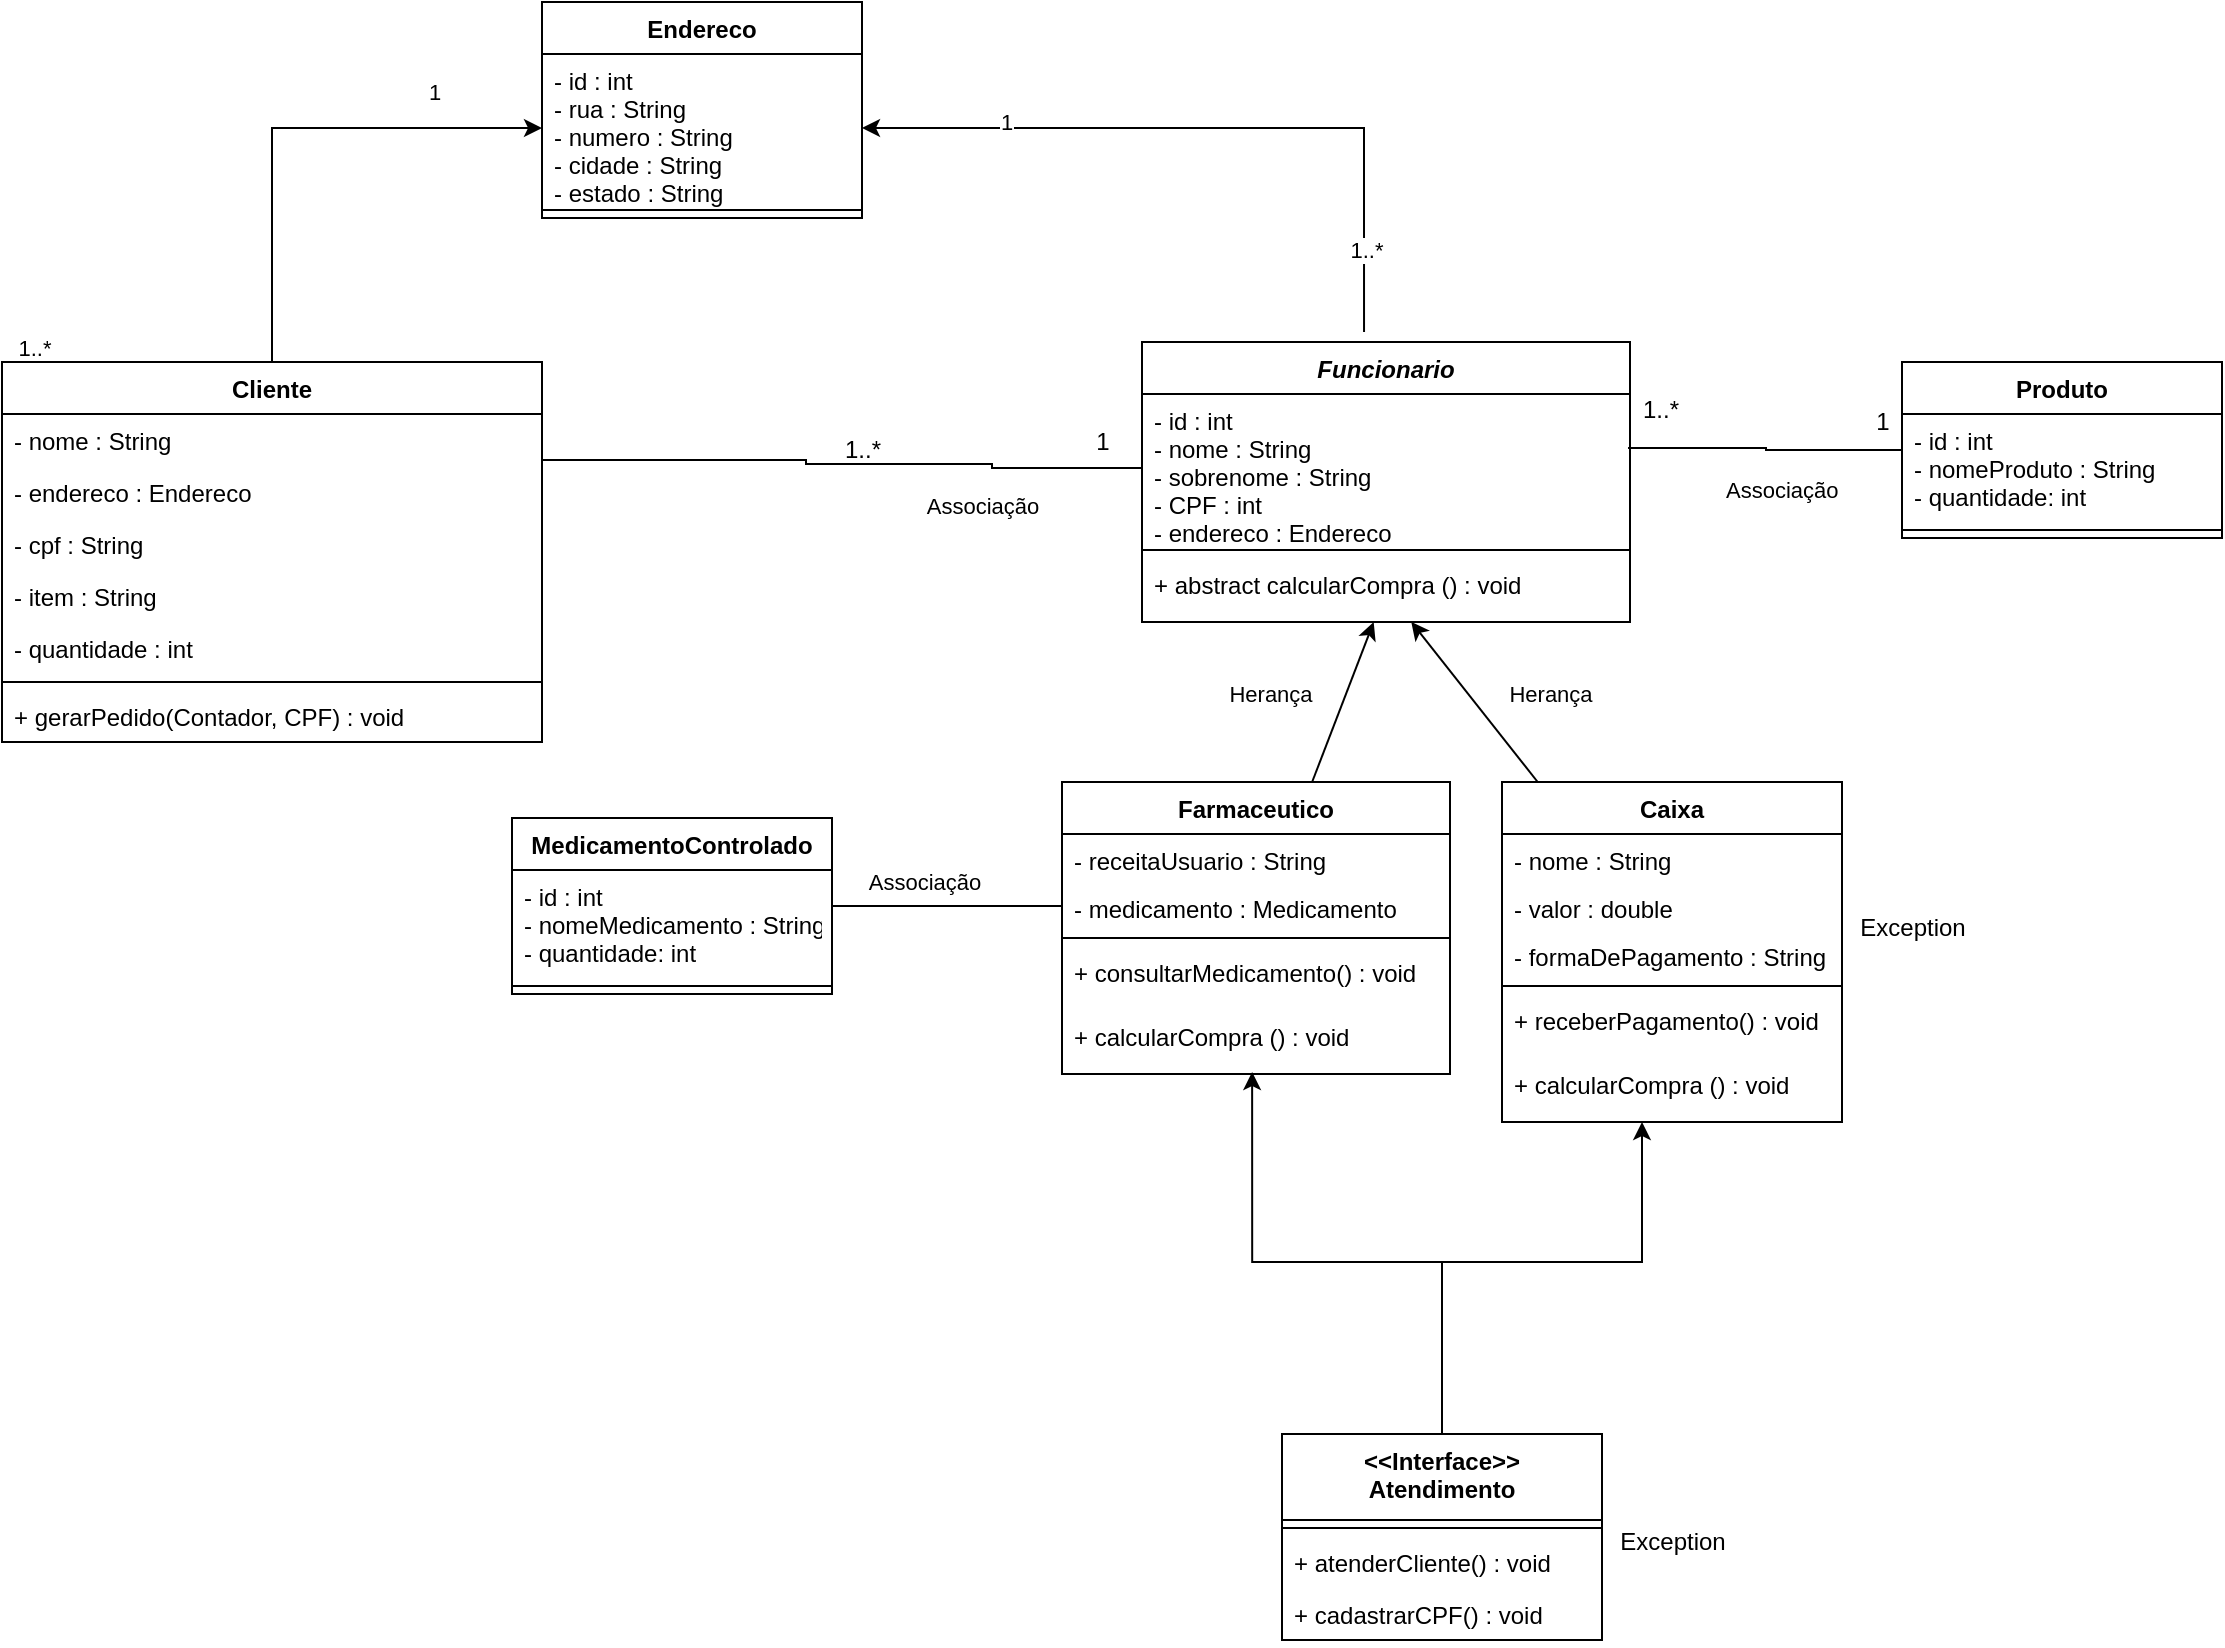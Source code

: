 <mxfile version="15.7.3" type="device"><diagram id="diWIjokEVldaSQmpdYwe" name="Page-1"><mxGraphModel dx="2249" dy="865" grid="1" gridSize="10" guides="1" tooltips="1" connect="1" arrows="1" fold="1" page="1" pageScale="1" pageWidth="827" pageHeight="1169" math="0" shadow="0"><root><mxCell id="0"/><mxCell id="1" parent="0"/><mxCell id="p-Hr0b5zoJxW8YfTTq9g-3" value="Funcionario" style="swimlane;fontStyle=3;align=center;verticalAlign=top;childLayout=stackLayout;horizontal=1;startSize=26;horizontalStack=0;resizeParent=1;resizeParentMax=0;resizeLast=0;collapsible=1;marginBottom=0;" parent="1" vertex="1"><mxGeometry x="250" y="170" width="244" height="140" as="geometry"/></mxCell><mxCell id="p-Hr0b5zoJxW8YfTTq9g-4" value="- id : int&#10;- nome : String&#10;- sobrenome : String&#10;- CPF : int&#10;- endereco : Endereco" style="text;strokeColor=none;fillColor=none;align=left;verticalAlign=top;spacingLeft=4;spacingRight=4;overflow=hidden;rotatable=0;points=[[0,0.5],[1,0.5]];portConstraint=eastwest;" parent="p-Hr0b5zoJxW8YfTTq9g-3" vertex="1"><mxGeometry y="26" width="244" height="74" as="geometry"/></mxCell><mxCell id="p-Hr0b5zoJxW8YfTTq9g-5" value="" style="line;strokeWidth=1;fillColor=none;align=left;verticalAlign=middle;spacingTop=-1;spacingLeft=3;spacingRight=3;rotatable=0;labelPosition=right;points=[];portConstraint=eastwest;" parent="p-Hr0b5zoJxW8YfTTq9g-3" vertex="1"><mxGeometry y="100" width="244" height="8" as="geometry"/></mxCell><mxCell id="p-Hr0b5zoJxW8YfTTq9g-6" value="+ abstract calcularCompra () : void" style="text;strokeColor=none;fillColor=none;align=left;verticalAlign=top;spacingLeft=4;spacingRight=4;overflow=hidden;rotatable=0;points=[[0,0.5],[1,0.5]];portConstraint=eastwest;" parent="p-Hr0b5zoJxW8YfTTq9g-3" vertex="1"><mxGeometry y="108" width="244" height="32" as="geometry"/></mxCell><mxCell id="p-Hr0b5zoJxW8YfTTq9g-11" style="edgeStyle=orthogonalEdgeStyle;rounded=0;orthogonalLoop=1;jettySize=auto;html=1;endArrow=classic;endFill=1;startArrow=none;startFill=0;exitX=0.455;exitY=-0.036;exitDx=0;exitDy=0;exitPerimeter=0;" parent="1" source="p-Hr0b5zoJxW8YfTTq9g-3" target="p-Hr0b5zoJxW8YfTTq9g-13" edge="1"><mxGeometry relative="1" as="geometry"><mxPoint x="640" y="238" as="targetPoint"/></mxGeometry></mxCell><mxCell id="p-Hr0b5zoJxW8YfTTq9g-36" value="1..*" style="edgeLabel;html=1;align=center;verticalAlign=middle;resizable=0;points=[];" parent="p-Hr0b5zoJxW8YfTTq9g-11" vertex="1" connectable="0"><mxGeometry x="-0.822" y="-1" relative="1" as="geometry"><mxPoint y="-10" as="offset"/></mxGeometry></mxCell><mxCell id="p-Hr0b5zoJxW8YfTTq9g-37" value="1" style="edgeLabel;html=1;align=center;verticalAlign=middle;resizable=0;points=[];" parent="p-Hr0b5zoJxW8YfTTq9g-11" vertex="1" connectable="0"><mxGeometry x="0.671" y="3" relative="1" as="geometry"><mxPoint x="14" y="-6" as="offset"/></mxGeometry></mxCell><mxCell id="p-Hr0b5zoJxW8YfTTq9g-12" value="Endereco" style="swimlane;fontStyle=1;align=center;verticalAlign=top;childLayout=stackLayout;horizontal=1;startSize=26;horizontalStack=0;resizeParent=1;resizeParentMax=0;resizeLast=0;collapsible=1;marginBottom=0;" parent="1" vertex="1"><mxGeometry x="-50" width="160" height="108" as="geometry"/></mxCell><mxCell id="p-Hr0b5zoJxW8YfTTq9g-13" value="- id : int&#10;- rua : String&#10;- numero : String&#10;- cidade : String&#10;- estado : String" style="text;strokeColor=none;fillColor=none;align=left;verticalAlign=top;spacingLeft=4;spacingRight=4;overflow=hidden;rotatable=0;points=[[0,0.5],[1,0.5]];portConstraint=eastwest;" parent="p-Hr0b5zoJxW8YfTTq9g-12" vertex="1"><mxGeometry y="26" width="160" height="74" as="geometry"/></mxCell><mxCell id="p-Hr0b5zoJxW8YfTTq9g-14" value="" style="line;strokeWidth=1;fillColor=none;align=left;verticalAlign=middle;spacingTop=-1;spacingLeft=3;spacingRight=3;rotatable=0;labelPosition=right;points=[];portConstraint=eastwest;" parent="p-Hr0b5zoJxW8YfTTq9g-12" vertex="1"><mxGeometry y="100" width="160" height="8" as="geometry"/></mxCell><mxCell id="p-Hr0b5zoJxW8YfTTq9g-24" style="rounded=0;orthogonalLoop=1;jettySize=auto;html=1;startArrow=none;startFill=0;endArrow=classic;endFill=1;" parent="1" source="p-Hr0b5zoJxW8YfTTq9g-16" target="p-Hr0b5zoJxW8YfTTq9g-6" edge="1"><mxGeometry relative="1" as="geometry"><mxPoint x="350.04" y="344.016" as="targetPoint"/></mxGeometry></mxCell><mxCell id="p-Hr0b5zoJxW8YfTTq9g-16" value="Farmaceutico" style="swimlane;fontStyle=1;align=center;verticalAlign=top;childLayout=stackLayout;horizontal=1;startSize=26;horizontalStack=0;resizeParent=1;resizeParentMax=0;resizeLast=0;collapsible=1;marginBottom=0;" parent="1" vertex="1"><mxGeometry x="210" y="390" width="194" height="146" as="geometry"/></mxCell><mxCell id="p-Hr0b5zoJxW8YfTTq9g-17" value="- receitaUsuario : String" style="text;strokeColor=none;fillColor=none;align=left;verticalAlign=top;spacingLeft=4;spacingRight=4;overflow=hidden;rotatable=0;points=[[0,0.5],[1,0.5]];portConstraint=eastwest;" parent="p-Hr0b5zoJxW8YfTTq9g-16" vertex="1"><mxGeometry y="26" width="194" height="24" as="geometry"/></mxCell><mxCell id="bArypDIX_VWwUcA_DalD-16" value="- medicamento : Medicamento" style="text;strokeColor=none;fillColor=none;align=left;verticalAlign=top;spacingLeft=4;spacingRight=4;overflow=hidden;rotatable=0;points=[[0,0.5],[1,0.5]];portConstraint=eastwest;" vertex="1" parent="p-Hr0b5zoJxW8YfTTq9g-16"><mxGeometry y="50" width="194" height="24" as="geometry"/></mxCell><mxCell id="p-Hr0b5zoJxW8YfTTq9g-18" value="" style="line;strokeWidth=1;fillColor=none;align=left;verticalAlign=middle;spacingTop=-1;spacingLeft=3;spacingRight=3;rotatable=0;labelPosition=right;points=[];portConstraint=eastwest;" parent="p-Hr0b5zoJxW8YfTTq9g-16" vertex="1"><mxGeometry y="74" width="194" height="8" as="geometry"/></mxCell><mxCell id="p-Hr0b5zoJxW8YfTTq9g-19" value="+ consultarMedicamento() : void" style="text;strokeColor=none;fillColor=none;align=left;verticalAlign=top;spacingLeft=4;spacingRight=4;overflow=hidden;rotatable=0;points=[[0,0.5],[1,0.5]];portConstraint=eastwest;" parent="p-Hr0b5zoJxW8YfTTq9g-16" vertex="1"><mxGeometry y="82" width="194" height="32" as="geometry"/></mxCell><mxCell id="bArypDIX_VWwUcA_DalD-17" value="+ calcularCompra () : void" style="text;strokeColor=none;fillColor=none;align=left;verticalAlign=top;spacingLeft=4;spacingRight=4;overflow=hidden;rotatable=0;points=[[0,0.5],[1,0.5]];portConstraint=eastwest;" vertex="1" parent="p-Hr0b5zoJxW8YfTTq9g-16"><mxGeometry y="114" width="194" height="32" as="geometry"/></mxCell><mxCell id="p-Hr0b5zoJxW8YfTTq9g-25" style="edgeStyle=none;rounded=0;orthogonalLoop=1;jettySize=auto;html=1;startArrow=none;startFill=0;endArrow=classic;endFill=1;" parent="1" source="p-Hr0b5zoJxW8YfTTq9g-20" target="p-Hr0b5zoJxW8YfTTq9g-6" edge="1"><mxGeometry relative="1" as="geometry"><mxPoint x="400" y="340" as="targetPoint"/></mxGeometry></mxCell><mxCell id="p-Hr0b5zoJxW8YfTTq9g-20" value="Caixa" style="swimlane;fontStyle=1;align=center;verticalAlign=top;childLayout=stackLayout;horizontal=1;startSize=26;horizontalStack=0;resizeParent=1;resizeParentMax=0;resizeLast=0;collapsible=1;marginBottom=0;" parent="1" vertex="1"><mxGeometry x="430" y="390" width="170" height="170" as="geometry"/></mxCell><mxCell id="bArypDIX_VWwUcA_DalD-13" value="- nome : String" style="text;strokeColor=none;fillColor=none;align=left;verticalAlign=top;spacingLeft=4;spacingRight=4;overflow=hidden;rotatable=0;points=[[0,0.5],[1,0.5]];portConstraint=eastwest;" vertex="1" parent="p-Hr0b5zoJxW8YfTTq9g-20"><mxGeometry y="26" width="170" height="24" as="geometry"/></mxCell><mxCell id="bArypDIX_VWwUcA_DalD-15" value="- valor : double" style="text;strokeColor=none;fillColor=none;align=left;verticalAlign=top;spacingLeft=4;spacingRight=4;overflow=hidden;rotatable=0;points=[[0,0.5],[1,0.5]];portConstraint=eastwest;" vertex="1" parent="p-Hr0b5zoJxW8YfTTq9g-20"><mxGeometry y="50" width="170" height="24" as="geometry"/></mxCell><mxCell id="bArypDIX_VWwUcA_DalD-14" value="- formaDePagamento : String" style="text;strokeColor=none;fillColor=none;align=left;verticalAlign=top;spacingLeft=4;spacingRight=4;overflow=hidden;rotatable=0;points=[[0,0.5],[1,0.5]];portConstraint=eastwest;" vertex="1" parent="p-Hr0b5zoJxW8YfTTq9g-20"><mxGeometry y="74" width="170" height="24" as="geometry"/></mxCell><mxCell id="p-Hr0b5zoJxW8YfTTq9g-22" value="" style="line;strokeWidth=1;fillColor=none;align=left;verticalAlign=middle;spacingTop=-1;spacingLeft=3;spacingRight=3;rotatable=0;labelPosition=right;points=[];portConstraint=eastwest;" parent="p-Hr0b5zoJxW8YfTTq9g-20" vertex="1"><mxGeometry y="98" width="170" height="8" as="geometry"/></mxCell><mxCell id="p-Hr0b5zoJxW8YfTTq9g-23" value="+ receberPagamento() : void" style="text;strokeColor=none;fillColor=none;align=left;verticalAlign=top;spacingLeft=4;spacingRight=4;overflow=hidden;rotatable=0;points=[[0,0.5],[1,0.5]];portConstraint=eastwest;" parent="p-Hr0b5zoJxW8YfTTq9g-20" vertex="1"><mxGeometry y="106" width="170" height="32" as="geometry"/></mxCell><mxCell id="bArypDIX_VWwUcA_DalD-18" value="+ calcularCompra () : void" style="text;strokeColor=none;fillColor=none;align=left;verticalAlign=top;spacingLeft=4;spacingRight=4;overflow=hidden;rotatable=0;points=[[0,0.5],[1,0.5]];portConstraint=eastwest;" vertex="1" parent="p-Hr0b5zoJxW8YfTTq9g-20"><mxGeometry y="138" width="170" height="32" as="geometry"/></mxCell><mxCell id="p-Hr0b5zoJxW8YfTTq9g-30" style="edgeStyle=none;rounded=0;orthogonalLoop=1;jettySize=auto;html=1;startArrow=none;startFill=0;endArrow=none;endFill=0;entryX=0;entryY=0.5;entryDx=0;entryDy=0;" parent="1" source="p-Hr0b5zoJxW8YfTTq9g-26" target="bArypDIX_VWwUcA_DalD-16" edge="1"><mxGeometry relative="1" as="geometry"><mxPoint x="300" y="630" as="targetPoint"/></mxGeometry></mxCell><mxCell id="p-Hr0b5zoJxW8YfTTq9g-26" value="MedicamentoControlado" style="swimlane;fontStyle=1;align=center;verticalAlign=top;childLayout=stackLayout;horizontal=1;startSize=26;horizontalStack=0;resizeParent=1;resizeParentMax=0;resizeLast=0;collapsible=1;marginBottom=0;" parent="1" vertex="1"><mxGeometry x="-65" y="408" width="160" height="88" as="geometry"/></mxCell><mxCell id="p-Hr0b5zoJxW8YfTTq9g-27" value="- id : int&#10;- nomeMedicamento : String&#10;- quantidade: int" style="text;strokeColor=none;fillColor=none;align=left;verticalAlign=top;spacingLeft=4;spacingRight=4;overflow=hidden;rotatable=0;points=[[0,0.5],[1,0.5]];portConstraint=eastwest;" parent="p-Hr0b5zoJxW8YfTTq9g-26" vertex="1"><mxGeometry y="26" width="160" height="54" as="geometry"/></mxCell><mxCell id="p-Hr0b5zoJxW8YfTTq9g-28" value="" style="line;strokeWidth=1;fillColor=none;align=left;verticalAlign=middle;spacingTop=-1;spacingLeft=3;spacingRight=3;rotatable=0;labelPosition=right;points=[];portConstraint=eastwest;" parent="p-Hr0b5zoJxW8YfTTq9g-26" vertex="1"><mxGeometry y="80" width="160" height="8" as="geometry"/></mxCell><mxCell id="p-Hr0b5zoJxW8YfTTq9g-33" value="Herança" style="edgeLabel;html=1;align=center;verticalAlign=middle;resizable=0;points=[];" parent="1" vertex="1" connectable="0"><mxGeometry x="300" y="320" as="geometry"><mxPoint x="14" y="26" as="offset"/></mxGeometry></mxCell><mxCell id="p-Hr0b5zoJxW8YfTTq9g-34" value="Associação" style="edgeLabel;html=1;align=center;verticalAlign=middle;resizable=0;points=[];" parent="1" vertex="1" connectable="0"><mxGeometry x="-10" y="430" as="geometry"><mxPoint x="151" y="10" as="offset"/></mxGeometry></mxCell><mxCell id="p-Hr0b5zoJxW8YfTTq9g-35" value="Herança" style="edgeLabel;html=1;align=center;verticalAlign=middle;resizable=0;points=[];" parent="1" vertex="1" connectable="0"><mxGeometry x="440" y="320" as="geometry"><mxPoint x="14" y="26" as="offset"/></mxGeometry></mxCell><mxCell id="bArypDIX_VWwUcA_DalD-30" style="edgeStyle=orthogonalEdgeStyle;rounded=0;orthogonalLoop=1;jettySize=auto;html=1;entryX=0.49;entryY=0.969;entryDx=0;entryDy=0;entryPerimeter=0;" edge="1" parent="1" source="bArypDIX_VWwUcA_DalD-19" target="bArypDIX_VWwUcA_DalD-17"><mxGeometry relative="1" as="geometry"><Array as="points"><mxPoint x="400" y="630"/><mxPoint x="305" y="630"/></Array></mxGeometry></mxCell><mxCell id="bArypDIX_VWwUcA_DalD-31" style="edgeStyle=orthogonalEdgeStyle;rounded=0;orthogonalLoop=1;jettySize=auto;html=1;" edge="1" parent="1" source="bArypDIX_VWwUcA_DalD-19" target="bArypDIX_VWwUcA_DalD-18"><mxGeometry relative="1" as="geometry"><Array as="points"><mxPoint x="400" y="630"/><mxPoint x="500" y="630"/></Array></mxGeometry></mxCell><mxCell id="bArypDIX_VWwUcA_DalD-19" value="&lt;&lt;Interface&gt;&gt;&#10;Atendimento&#10;" style="swimlane;fontStyle=1;align=center;verticalAlign=top;childLayout=stackLayout;horizontal=1;startSize=43;horizontalStack=0;resizeParent=1;resizeParentMax=0;resizeLast=0;collapsible=1;marginBottom=0;" vertex="1" parent="1"><mxGeometry x="320" y="716" width="160" height="103" as="geometry"/></mxCell><mxCell id="bArypDIX_VWwUcA_DalD-21" value="" style="line;strokeWidth=1;fillColor=none;align=left;verticalAlign=middle;spacingTop=-1;spacingLeft=3;spacingRight=3;rotatable=0;labelPosition=right;points=[];portConstraint=eastwest;" vertex="1" parent="bArypDIX_VWwUcA_DalD-19"><mxGeometry y="43" width="160" height="8" as="geometry"/></mxCell><mxCell id="bArypDIX_VWwUcA_DalD-22" value="+ atenderCliente() : void" style="text;strokeColor=none;fillColor=none;align=left;verticalAlign=top;spacingLeft=4;spacingRight=4;overflow=hidden;rotatable=0;points=[[0,0.5],[1,0.5]];portConstraint=eastwest;" vertex="1" parent="bArypDIX_VWwUcA_DalD-19"><mxGeometry y="51" width="160" height="26" as="geometry"/></mxCell><mxCell id="bArypDIX_VWwUcA_DalD-32" value="+ cadastrarCPF() : void" style="text;strokeColor=none;fillColor=none;align=left;verticalAlign=top;spacingLeft=4;spacingRight=4;overflow=hidden;rotatable=0;points=[[0,0.5],[1,0.5]];portConstraint=eastwest;" vertex="1" parent="bArypDIX_VWwUcA_DalD-19"><mxGeometry y="77" width="160" height="26" as="geometry"/></mxCell><mxCell id="bArypDIX_VWwUcA_DalD-33" value="Exception" style="text;html=1;align=center;verticalAlign=middle;resizable=0;points=[];autosize=1;strokeColor=none;fillColor=none;" vertex="1" parent="1"><mxGeometry x="480" y="760" width="70" height="20" as="geometry"/></mxCell><mxCell id="bArypDIX_VWwUcA_DalD-38" style="edgeStyle=orthogonalEdgeStyle;rounded=0;orthogonalLoop=1;jettySize=auto;html=1;endArrow=none;endFill=0;entryX=0;entryY=0.5;entryDx=0;entryDy=0;exitX=1;exitY=0.5;exitDx=0;exitDy=0;" edge="1" parent="1" source="bArypDIX_VWwUcA_DalD-66" target="p-Hr0b5zoJxW8YfTTq9g-4"><mxGeometry relative="1" as="geometry"><mxPoint x="60" y="280" as="targetPoint"/><mxPoint x="72.08" y="226.992" as="sourcePoint"/><Array as="points"><mxPoint x="82" y="229"/><mxPoint x="82" y="231"/><mxPoint x="175" y="231"/><mxPoint x="175" y="233"/></Array></mxGeometry></mxCell><mxCell id="bArypDIX_VWwUcA_DalD-39" value="1..*" style="text;html=1;align=center;verticalAlign=middle;resizable=0;points=[];autosize=1;strokeColor=none;fillColor=none;" vertex="1" parent="1"><mxGeometry x="95" y="214" width="30" height="20" as="geometry"/></mxCell><mxCell id="bArypDIX_VWwUcA_DalD-49" value="1" style="text;html=1;align=center;verticalAlign=middle;resizable=0;points=[];autosize=1;strokeColor=none;fillColor=none;" vertex="1" parent="1"><mxGeometry x="220" y="210" width="20" height="20" as="geometry"/></mxCell><mxCell id="bArypDIX_VWwUcA_DalD-51" style="edgeStyle=orthogonalEdgeStyle;rounded=0;orthogonalLoop=1;jettySize=auto;html=1;endArrow=none;endFill=0;startArrow=classic;startFill=1;" edge="1" parent="1" source="p-Hr0b5zoJxW8YfTTq9g-13" target="bArypDIX_VWwUcA_DalD-65"><mxGeometry relative="1" as="geometry"><mxPoint x="-282.5" y="190" as="targetPoint"/></mxGeometry></mxCell><mxCell id="bArypDIX_VWwUcA_DalD-52" value="1" style="edgeLabel;html=1;align=center;verticalAlign=middle;resizable=0;points=[];" vertex="1" connectable="0" parent="1"><mxGeometry x="125.0" y="70" as="geometry"><mxPoint x="-229" y="-25" as="offset"/></mxGeometry></mxCell><mxCell id="bArypDIX_VWwUcA_DalD-53" value="1..*" style="edgeLabel;html=1;align=center;verticalAlign=middle;resizable=0;points=[];" vertex="1" connectable="0" parent="1"><mxGeometry x="372.017" y="151.96" as="geometry"><mxPoint x="-676" y="21" as="offset"/></mxGeometry></mxCell><mxCell id="bArypDIX_VWwUcA_DalD-54" value="Associação" style="edgeLabel;html=1;align=center;verticalAlign=middle;resizable=0;points=[];" vertex="1" connectable="0" parent="1"><mxGeometry x="170" y="252" as="geometry"/></mxCell><mxCell id="bArypDIX_VWwUcA_DalD-65" value="Cliente" style="swimlane;fontStyle=1;align=center;verticalAlign=top;childLayout=stackLayout;horizontal=1;startSize=26;horizontalStack=0;resizeParent=1;resizeParentMax=0;resizeLast=0;collapsible=1;marginBottom=0;" vertex="1" parent="1"><mxGeometry x="-320" y="180" width="270" height="190" as="geometry"/></mxCell><mxCell id="bArypDIX_VWwUcA_DalD-66" value="- nome : String" style="text;strokeColor=none;fillColor=none;align=left;verticalAlign=top;spacingLeft=4;spacingRight=4;overflow=hidden;rotatable=0;points=[[0,0.5],[1,0.5]];portConstraint=eastwest;" vertex="1" parent="bArypDIX_VWwUcA_DalD-65"><mxGeometry y="26" width="270" height="26" as="geometry"/></mxCell><mxCell id="bArypDIX_VWwUcA_DalD-69" value="- endereco : Endereco" style="text;strokeColor=none;fillColor=none;align=left;verticalAlign=top;spacingLeft=4;spacingRight=4;overflow=hidden;rotatable=0;points=[[0,0.5],[1,0.5]];portConstraint=eastwest;" vertex="1" parent="bArypDIX_VWwUcA_DalD-65"><mxGeometry y="52" width="270" height="26" as="geometry"/></mxCell><mxCell id="bArypDIX_VWwUcA_DalD-70" value="- cpf : String" style="text;strokeColor=none;fillColor=none;align=left;verticalAlign=top;spacingLeft=4;spacingRight=4;overflow=hidden;rotatable=0;points=[[0,0.5],[1,0.5]];portConstraint=eastwest;" vertex="1" parent="bArypDIX_VWwUcA_DalD-65"><mxGeometry y="78" width="270" height="26" as="geometry"/></mxCell><mxCell id="bArypDIX_VWwUcA_DalD-71" value="- item : String" style="text;strokeColor=none;fillColor=none;align=left;verticalAlign=top;spacingLeft=4;spacingRight=4;overflow=hidden;rotatable=0;points=[[0,0.5],[1,0.5]];portConstraint=eastwest;" vertex="1" parent="bArypDIX_VWwUcA_DalD-65"><mxGeometry y="104" width="270" height="26" as="geometry"/></mxCell><mxCell id="bArypDIX_VWwUcA_DalD-72" value="- quantidade : int" style="text;strokeColor=none;fillColor=none;align=left;verticalAlign=top;spacingLeft=4;spacingRight=4;overflow=hidden;rotatable=0;points=[[0,0.5],[1,0.5]];portConstraint=eastwest;" vertex="1" parent="bArypDIX_VWwUcA_DalD-65"><mxGeometry y="130" width="270" height="26" as="geometry"/></mxCell><mxCell id="bArypDIX_VWwUcA_DalD-67" value="" style="line;strokeWidth=1;fillColor=none;align=left;verticalAlign=middle;spacingTop=-1;spacingLeft=3;spacingRight=3;rotatable=0;labelPosition=right;points=[];portConstraint=eastwest;" vertex="1" parent="bArypDIX_VWwUcA_DalD-65"><mxGeometry y="156" width="270" height="8" as="geometry"/></mxCell><mxCell id="bArypDIX_VWwUcA_DalD-68" value="+ gerarPedido(Contador, CPF) : void" style="text;strokeColor=none;fillColor=none;align=left;verticalAlign=top;spacingLeft=4;spacingRight=4;overflow=hidden;rotatable=0;points=[[0,0.5],[1,0.5]];portConstraint=eastwest;" vertex="1" parent="bArypDIX_VWwUcA_DalD-65"><mxGeometry y="164" width="270" height="26" as="geometry"/></mxCell><mxCell id="bArypDIX_VWwUcA_DalD-73" value="Exception" style="text;html=1;align=center;verticalAlign=middle;resizable=0;points=[];autosize=1;strokeColor=none;fillColor=none;" vertex="1" parent="1"><mxGeometry x="600" y="453" width="70" height="20" as="geometry"/></mxCell><mxCell id="bArypDIX_VWwUcA_DalD-77" style="edgeStyle=orthogonalEdgeStyle;rounded=0;orthogonalLoop=1;jettySize=auto;html=1;entryX=0.996;entryY=0.365;entryDx=0;entryDy=0;entryPerimeter=0;startArrow=none;startFill=0;endArrow=none;endFill=0;" edge="1" parent="1" source="bArypDIX_VWwUcA_DalD-74" target="p-Hr0b5zoJxW8YfTTq9g-4"><mxGeometry relative="1" as="geometry"/></mxCell><mxCell id="bArypDIX_VWwUcA_DalD-74" value="Produto" style="swimlane;fontStyle=1;align=center;verticalAlign=top;childLayout=stackLayout;horizontal=1;startSize=26;horizontalStack=0;resizeParent=1;resizeParentMax=0;resizeLast=0;collapsible=1;marginBottom=0;" vertex="1" parent="1"><mxGeometry x="630" y="180" width="160" height="88" as="geometry"/></mxCell><mxCell id="bArypDIX_VWwUcA_DalD-75" value="- id : int&#10;- nomeProduto : String&#10;- quantidade: int" style="text;strokeColor=none;fillColor=none;align=left;verticalAlign=top;spacingLeft=4;spacingRight=4;overflow=hidden;rotatable=0;points=[[0,0.5],[1,0.5]];portConstraint=eastwest;" vertex="1" parent="bArypDIX_VWwUcA_DalD-74"><mxGeometry y="26" width="160" height="54" as="geometry"/></mxCell><mxCell id="bArypDIX_VWwUcA_DalD-76" value="" style="line;strokeWidth=1;fillColor=none;align=left;verticalAlign=middle;spacingTop=-1;spacingLeft=3;spacingRight=3;rotatable=0;labelPosition=right;points=[];portConstraint=eastwest;" vertex="1" parent="bArypDIX_VWwUcA_DalD-74"><mxGeometry y="80" width="160" height="8" as="geometry"/></mxCell><mxCell id="bArypDIX_VWwUcA_DalD-78" value="&lt;span style=&quot;color: rgb(0, 0, 0); font-family: helvetica; font-size: 11px; font-style: normal; font-weight: 400; letter-spacing: normal; text-align: center; text-indent: 0px; text-transform: none; word-spacing: 0px; background-color: rgb(255, 255, 255); display: inline; float: none;&quot;&gt;Associação&lt;/span&gt;" style="text;whiteSpace=wrap;html=1;" vertex="1" parent="1"><mxGeometry x="540" y="230" width="80" height="30" as="geometry"/></mxCell><mxCell id="bArypDIX_VWwUcA_DalD-79" value="1..*" style="text;html=1;align=center;verticalAlign=middle;resizable=0;points=[];autosize=1;strokeColor=none;fillColor=none;" vertex="1" parent="1"><mxGeometry x="494" y="194" width="30" height="20" as="geometry"/></mxCell><mxCell id="bArypDIX_VWwUcA_DalD-80" value="1" style="text;html=1;align=center;verticalAlign=middle;resizable=0;points=[];autosize=1;strokeColor=none;fillColor=none;" vertex="1" parent="1"><mxGeometry x="610" y="200" width="20" height="20" as="geometry"/></mxCell><mxCell id="bArypDIX_VWwUcA_DalD-81" style="edgeStyle=orthogonalEdgeStyle;rounded=0;orthogonalLoop=1;jettySize=auto;html=1;exitX=0.5;exitY=1;exitDx=0;exitDy=0;startArrow=none;startFill=0;endArrow=none;endFill=0;" edge="1" parent="1" source="bArypDIX_VWwUcA_DalD-78" target="bArypDIX_VWwUcA_DalD-78"><mxGeometry relative="1" as="geometry"/></mxCell></root></mxGraphModel></diagram></mxfile>